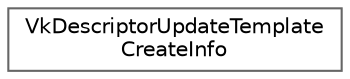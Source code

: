 digraph "类继承关系图"
{
 // LATEX_PDF_SIZE
  bgcolor="transparent";
  edge [fontname=Helvetica,fontsize=10,labelfontname=Helvetica,labelfontsize=10];
  node [fontname=Helvetica,fontsize=10,shape=box,height=0.2,width=0.4];
  rankdir="LR";
  Node0 [id="Node000000",label="VkDescriptorUpdateTemplate\lCreateInfo",height=0.2,width=0.4,color="grey40", fillcolor="white", style="filled",URL="$struct_vk_descriptor_update_template_create_info.html",tooltip=" "];
}
